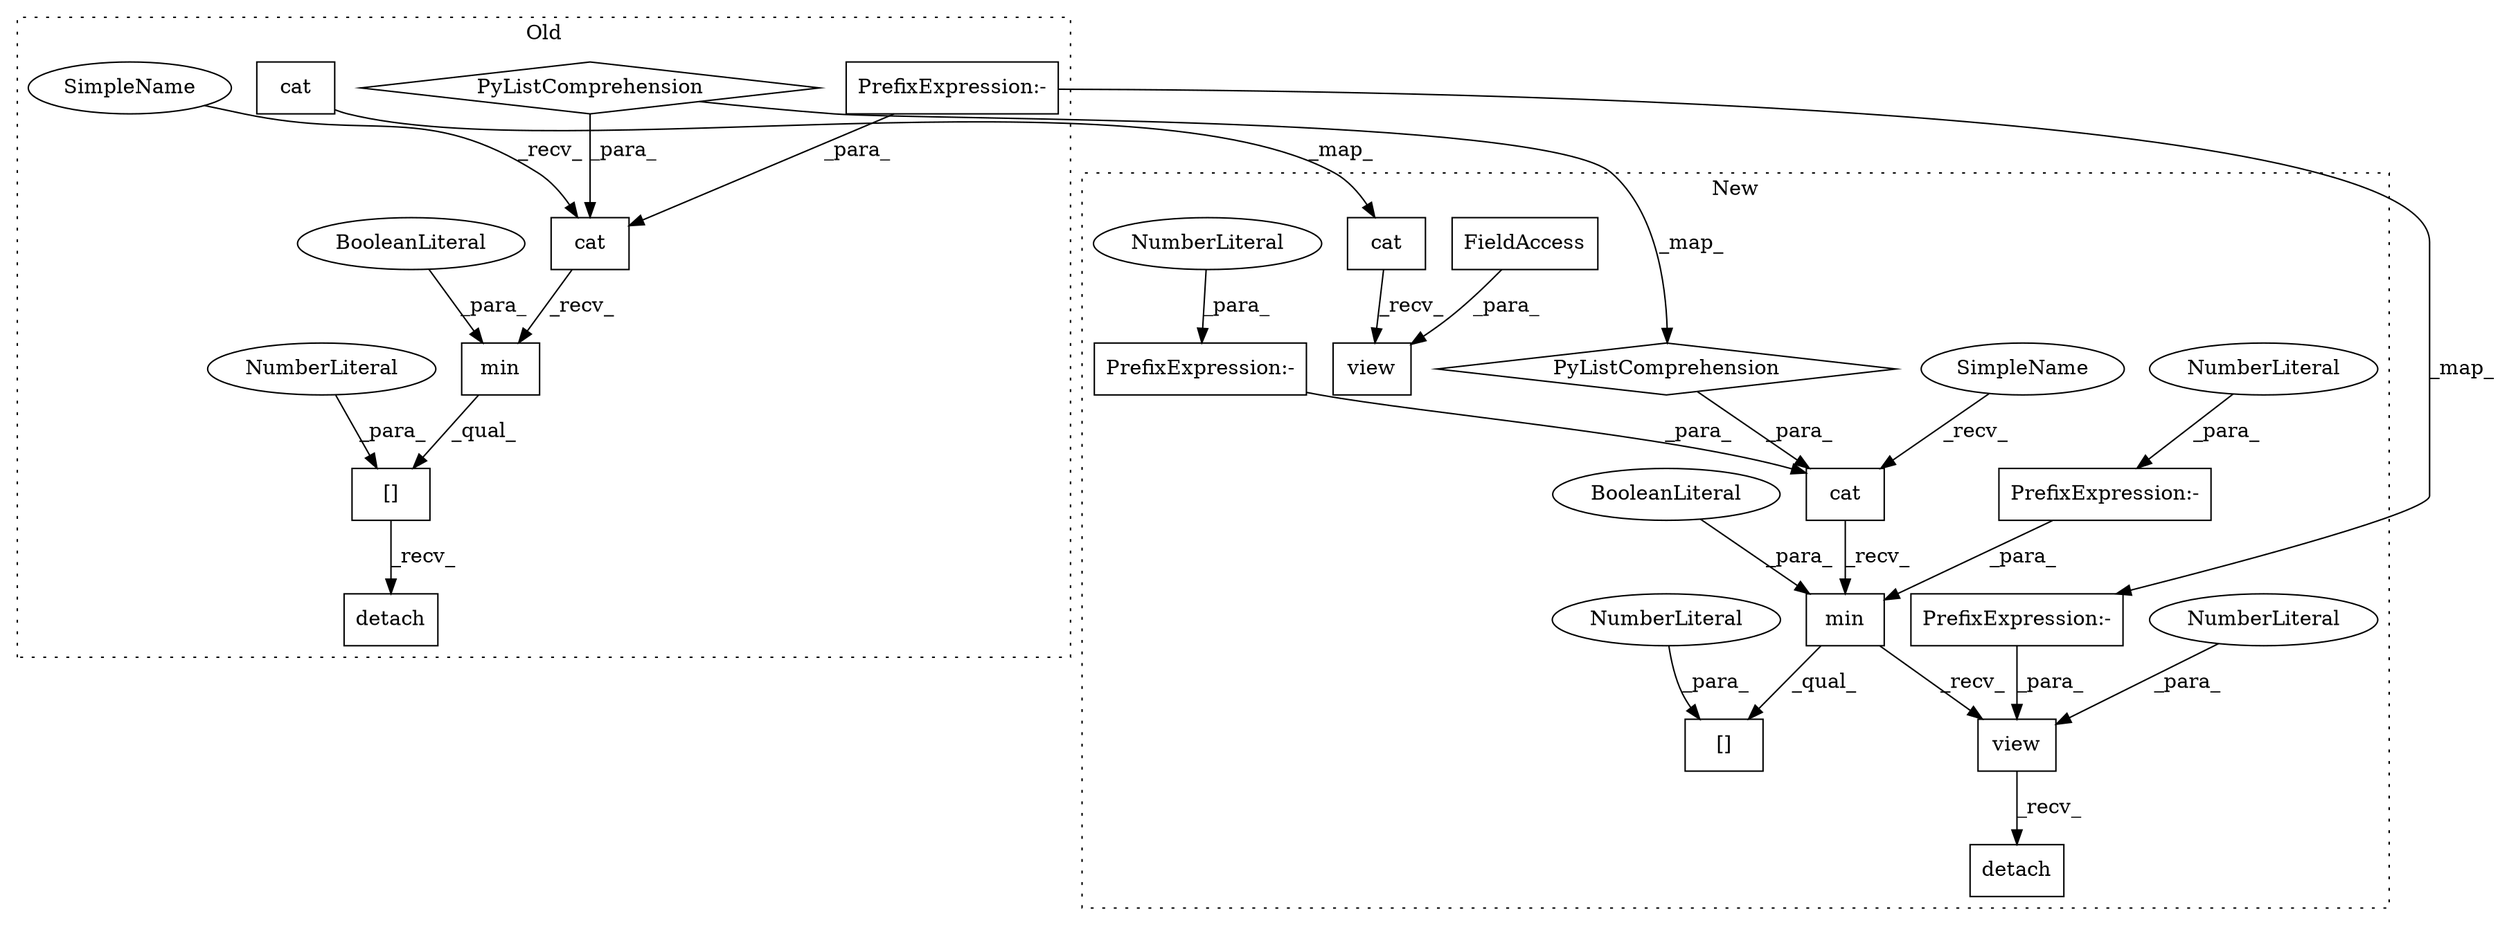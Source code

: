 digraph G {
subgraph cluster0 {
1 [label="detach" a="32" s="5446" l="8" shape="box"];
5 [label="min" a="32" s="5430,5441" l="4,1" shape="box"];
7 [label="cat" a="32" s="5247,5397" l="15,1" shape="box"];
12 [label="BooleanLiteral" a="9" s="5437" l="4" shape="ellipse"];
13 [label="PyListComprehension" a="109" s="5262" l="138" shape="diamond"];
15 [label="cat" a="32" s="4882,4901" l="4,1" shape="box"];
18 [label="[]" a="2" s="5417,5444" l="26,1" shape="box"];
19 [label="NumberLiteral" a="34" s="5443" l="1" shape="ellipse"];
25 [label="PrefixExpression:-" a="38" s="5395" l="1" shape="box"];
27 [label="SimpleName" a="42" s="5241" l="5" shape="ellipse"];
label = "Old";
style="dotted";
}
subgraph cluster1 {
2 [label="view" a="32" s="5521,5530" l="5,1" shape="box"];
3 [label="NumberLiteral" a="34" s="5529" l="1" shape="ellipse"];
4 [label="detach" a="32" s="5532" l="8" shape="box"];
6 [label="min" a="32" s="5434,5445" l="4,1" shape="box"];
8 [label="cat" a="32" s="5413,5432" l="4,1" shape="box"];
9 [label="[]" a="2" s="5407,5448" l="40,1" shape="box"];
10 [label="NumberLiteral" a="34" s="5447" l="1" shape="ellipse"];
11 [label="BooleanLiteral" a="9" s="5441" l="4" shape="ellipse"];
14 [label="PyListComprehension" a="109" s="5256" l="138" shape="diamond"];
16 [label="cat" a="32" s="4861,4880" l="4,1" shape="box"];
17 [label="view" a="32" s="4882,4907" l="5,1" shape="box"];
20 [label="FieldAccess" a="22" s="4890" l="17" shape="box"];
21 [label="PrefixExpression:-" a="38" s="5438" l="1" shape="box"];
22 [label="NumberLiteral" a="34" s="5439" l="1" shape="ellipse"];
23 [label="PrefixExpression:-" a="38" s="5430" l="1" shape="box"];
24 [label="NumberLiteral" a="34" s="5431" l="1" shape="ellipse"];
26 [label="PrefixExpression:-" a="38" s="5526" l="1" shape="box"];
28 [label="SimpleName" a="42" s="5407" l="5" shape="ellipse"];
label = "New";
style="dotted";
}
2 -> 4 [label="_recv_"];
3 -> 2 [label="_para_"];
5 -> 18 [label="_qual_"];
6 -> 9 [label="_qual_"];
6 -> 2 [label="_recv_"];
7 -> 5 [label="_recv_"];
8 -> 6 [label="_recv_"];
10 -> 9 [label="_para_"];
11 -> 6 [label="_para_"];
12 -> 5 [label="_para_"];
13 -> 7 [label="_para_"];
13 -> 14 [label="_map_"];
14 -> 8 [label="_para_"];
15 -> 16 [label="_map_"];
16 -> 17 [label="_recv_"];
18 -> 1 [label="_recv_"];
19 -> 18 [label="_para_"];
20 -> 17 [label="_para_"];
21 -> 6 [label="_para_"];
22 -> 21 [label="_para_"];
23 -> 8 [label="_para_"];
24 -> 23 [label="_para_"];
25 -> 26 [label="_map_"];
25 -> 7 [label="_para_"];
26 -> 2 [label="_para_"];
27 -> 7 [label="_recv_"];
28 -> 8 [label="_recv_"];
}